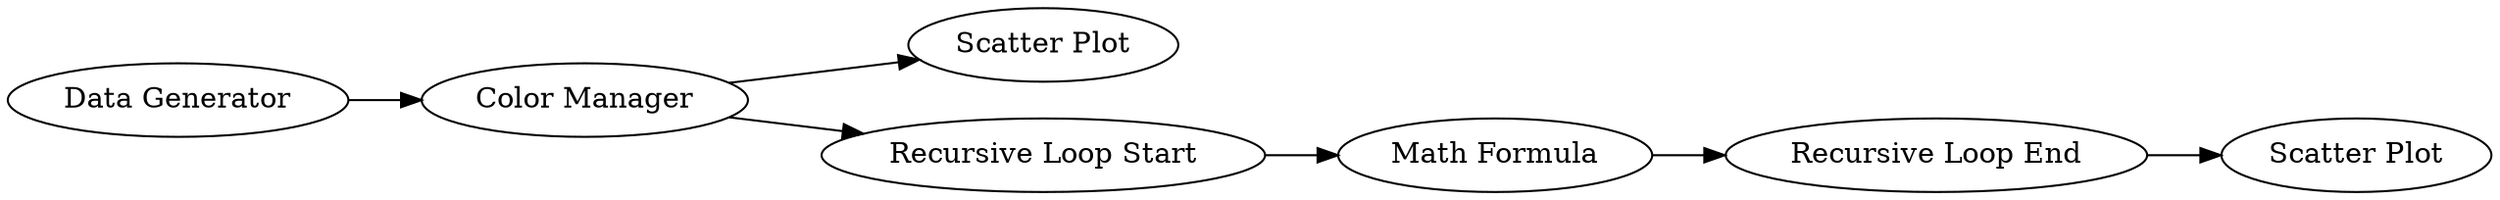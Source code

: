 digraph {
	"147392385728956179_41" [label="Scatter Plot"]
	"147392385728956179_40" [label="Scatter Plot"]
	"147392385728956179_38" [label="Recursive Loop End"]
	"147392385728956179_35" [label="Math Formula"]
	"147392385728956179_39" [label="Recursive Loop Start"]
	"147392385728956179_26" [label="Color Manager"]
	"147392385728956179_23" [label="Data Generator"]
	"147392385728956179_38" -> "147392385728956179_41"
	"147392385728956179_26" -> "147392385728956179_40"
	"147392385728956179_26" -> "147392385728956179_39"
	"147392385728956179_39" -> "147392385728956179_35"
	"147392385728956179_35" -> "147392385728956179_38"
	"147392385728956179_23" -> "147392385728956179_26"
	rankdir=LR
}
